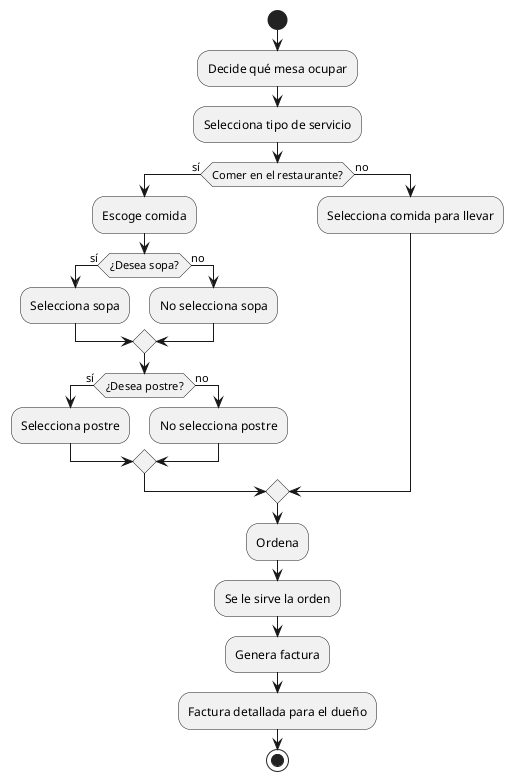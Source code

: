 @startuml Actividad
|Cliente|
start
:Decide qué mesa ocupar;
:Selecciona tipo de servicio;
if (Comer en el restaurante?) then (sí)
  :Escoge comida;
  if (¿Desea sopa?) then (sí)
    :Selecciona sopa;
  else (no)
    :No selecciona sopa;
  endif
  if (¿Desea postre?) then (sí)
    :Selecciona postre;
  else (no)
    :No selecciona postre;
  endif
else (no)
  :Selecciona comida para llevar;
endif

:Ordena;
:Se le sirve la orden;
:Genera factura;
:Factura detallada para el dueño;

stop
@enduml
